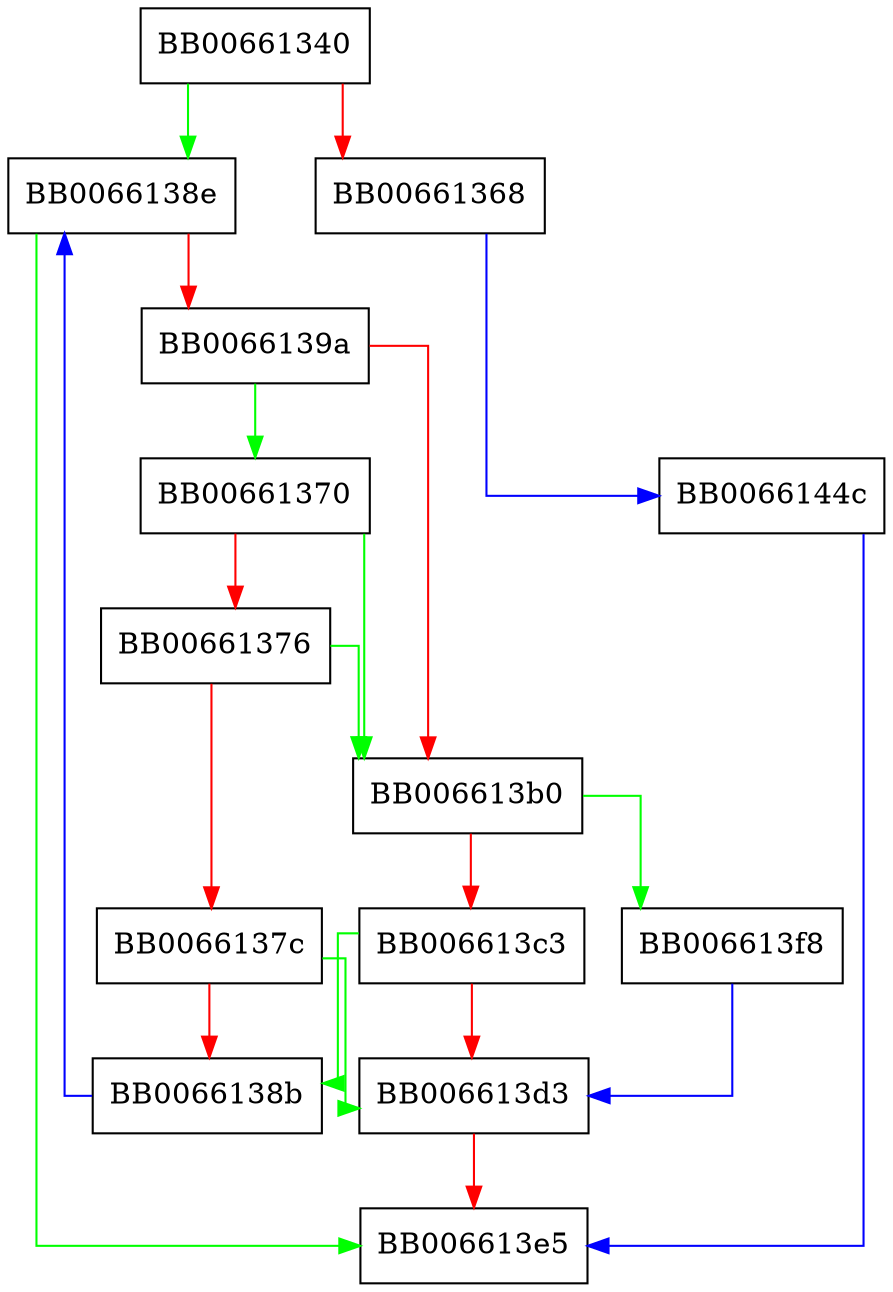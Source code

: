 digraph v2i_BASIC_CONSTRAINTS {
  node [shape="box"];
  graph [splines=ortho];
  BB00661340 -> BB0066138e [color="green"];
  BB00661340 -> BB00661368 [color="red"];
  BB00661368 -> BB0066144c [color="blue"];
  BB00661370 -> BB006613b0 [color="green"];
  BB00661370 -> BB00661376 [color="red"];
  BB00661376 -> BB006613b0 [color="green"];
  BB00661376 -> BB0066137c [color="red"];
  BB0066137c -> BB006613d3 [color="green"];
  BB0066137c -> BB0066138b [color="red"];
  BB0066138b -> BB0066138e [color="blue"];
  BB0066138e -> BB006613e5 [color="green"];
  BB0066138e -> BB0066139a [color="red"];
  BB0066139a -> BB00661370 [color="green"];
  BB0066139a -> BB006613b0 [color="red"];
  BB006613b0 -> BB006613f8 [color="green"];
  BB006613b0 -> BB006613c3 [color="red"];
  BB006613c3 -> BB0066138b [color="green"];
  BB006613c3 -> BB006613d3 [color="red"];
  BB006613d3 -> BB006613e5 [color="red"];
  BB006613f8 -> BB006613d3 [color="blue"];
  BB0066144c -> BB006613e5 [color="blue"];
}